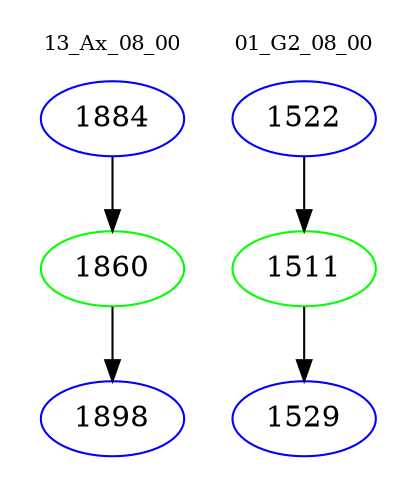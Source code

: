 digraph{
subgraph cluster_0 {
color = white
label = "13_Ax_08_00";
fontsize=10;
T0_1884 [label="1884", color="blue"]
T0_1884 -> T0_1860 [color="black"]
T0_1860 [label="1860", color="green"]
T0_1860 -> T0_1898 [color="black"]
T0_1898 [label="1898", color="blue"]
}
subgraph cluster_1 {
color = white
label = "01_G2_08_00";
fontsize=10;
T1_1522 [label="1522", color="blue"]
T1_1522 -> T1_1511 [color="black"]
T1_1511 [label="1511", color="green"]
T1_1511 -> T1_1529 [color="black"]
T1_1529 [label="1529", color="blue"]
}
}
